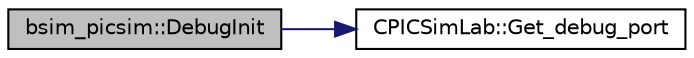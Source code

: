 digraph "bsim_picsim::DebugInit"
{
 // LATEX_PDF_SIZE
  edge [fontname="Helvetica",fontsize="10",labelfontname="Helvetica",labelfontsize="10"];
  node [fontname="Helvetica",fontsize="10",shape=record];
  rankdir="LR";
  Node1 [label="bsim_picsim::DebugInit",height=0.2,width=0.4,color="black", fillcolor="grey75", style="filled", fontcolor="black",tooltip="Start debug support."];
  Node1 -> Node2 [color="midnightblue",fontsize="10",style="solid",fontname="Helvetica"];
  Node2 [label="CPICSimLab::Get_debug_port",height=0.2,width=0.4,color="black", fillcolor="white", style="filled",URL="$class_c_p_i_c_sim_lab.html#ab0d40a9cdce965eb1f79c6cf80cce007",tooltip="Return the selected debugger port."];
}
